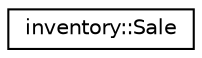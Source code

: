 digraph "Gráfico de Hierarquia de Classes"
{
  edge [fontname="Helvetica",fontsize="10",labelfontname="Helvetica",labelfontsize="10"];
  node [fontname="Helvetica",fontsize="10",shape=record];
  rankdir="LR";
  Node0 [label="inventory::Sale",height=0.2,width=0.4,color="black", fillcolor="white", style="filled",URL="$classinventory_1_1Sale.html",tooltip="Classe que armazena as informações de cada venda. "];
}
